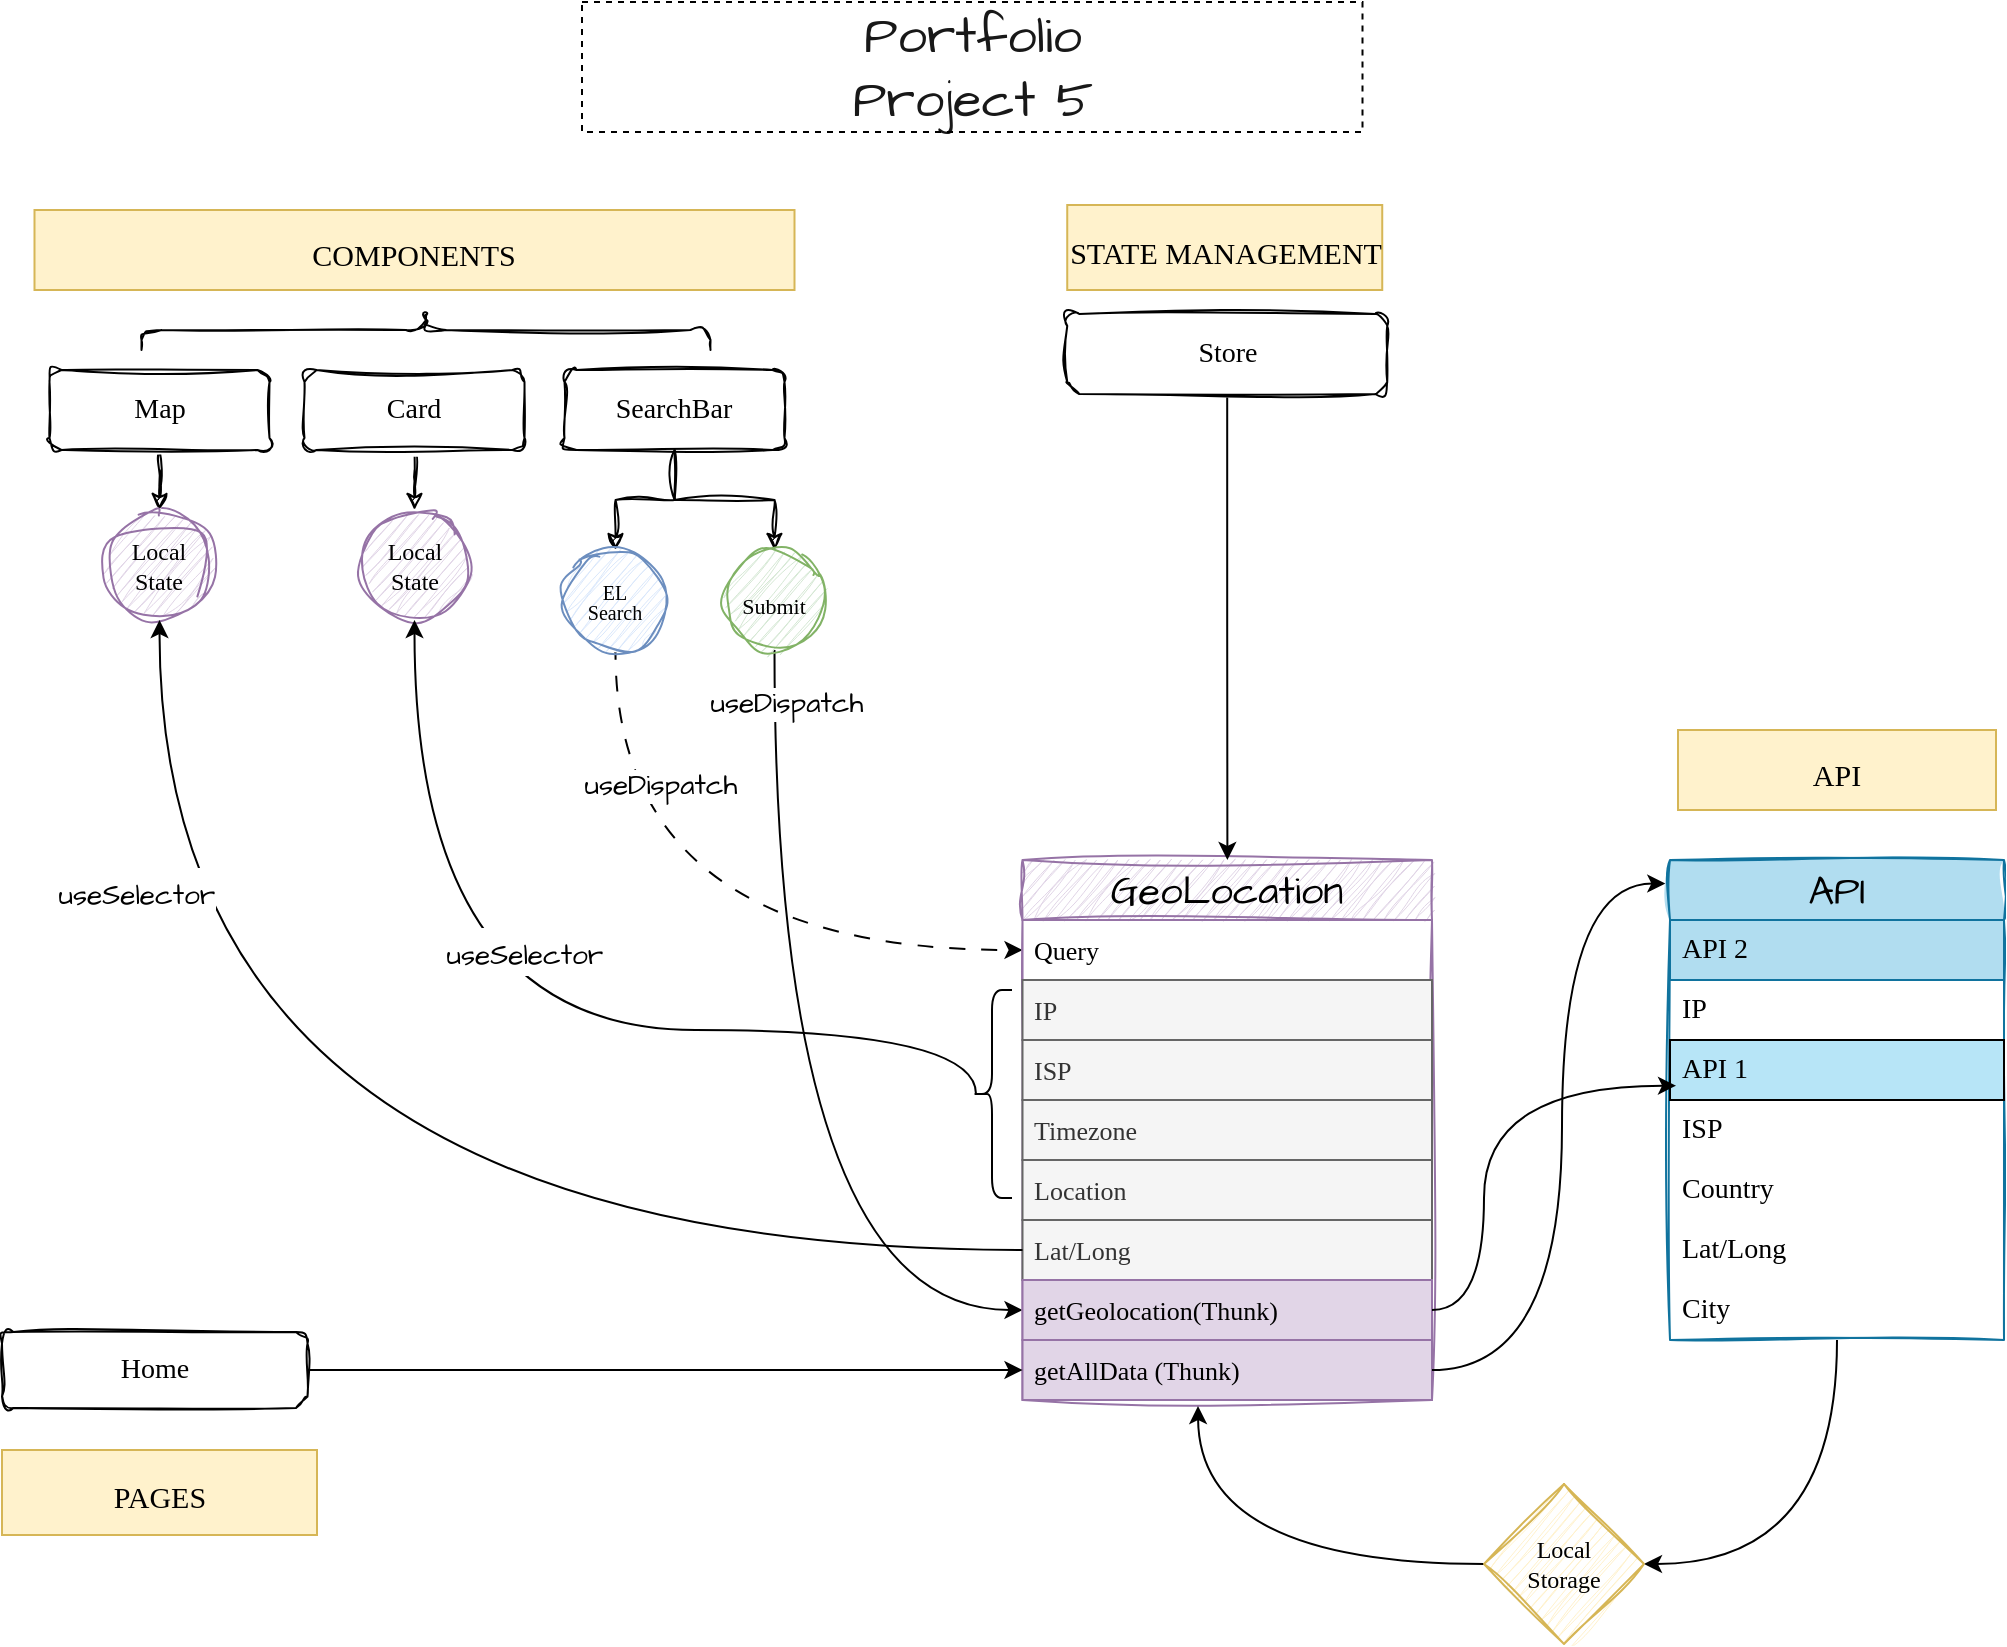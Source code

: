 <mxfile version="22.1.16" type="device" pages="2">
  <diagram id="yPxyJZ8AM_hMuL3Unpa9" name="ARCH">
    <mxGraphModel dx="1678" dy="884" grid="1" gridSize="13" guides="1" tooltips="1" connect="1" arrows="1" fold="1" page="1" pageScale="1" pageWidth="1100" pageHeight="850" background="none" math="0" shadow="0">
      <root>
        <mxCell id="0" />
        <mxCell id="1" parent="0" />
        <mxCell id="0PAZ69WQfDIx3NiE71XX-78" style="edgeStyle=orthogonalEdgeStyle;rounded=0;sketch=1;hachureGap=4;jiggle=2;curveFitting=1;orthogonalLoop=1;jettySize=auto;html=1;entryX=0.5;entryY=0;entryDx=0;entryDy=0;fontFamily=Architects Daughter;fontSource=https%3A%2F%2Ffonts.googleapis.com%2Fcss%3Ffamily%3DArchitects%2BDaughter;fontSize=16;" parent="1" source="0PAZ69WQfDIx3NiE71XX-35" target="0PAZ69WQfDIx3NiE71XX-52" edge="1">
          <mxGeometry relative="1" as="geometry" />
        </mxCell>
        <mxCell id="0PAZ69WQfDIx3NiE71XX-79" style="edgeStyle=orthogonalEdgeStyle;rounded=0;sketch=1;hachureGap=4;jiggle=2;curveFitting=1;orthogonalLoop=1;jettySize=auto;html=1;fontFamily=Architects Daughter;fontSource=https%3A%2F%2Ffonts.googleapis.com%2Fcss%3Ffamily%3DArchitects%2BDaughter;fontSize=16;" parent="1" source="0PAZ69WQfDIx3NiE71XX-35" target="0PAZ69WQfDIx3NiE71XX-53" edge="1">
          <mxGeometry relative="1" as="geometry" />
        </mxCell>
        <mxCell id="0PAZ69WQfDIx3NiE71XX-35" value="&lt;font style=&quot;font-size: 14px;&quot;&gt;SearchBar&lt;/font&gt;" style="rounded=1;whiteSpace=wrap;html=1;sketch=1;hachureGap=4;jiggle=2;curveFitting=1;fontFamily=Lucida Console;fontSize=14;" parent="1" vertex="1">
          <mxGeometry x="346.25" y="197" width="110" height="40" as="geometry" />
        </mxCell>
        <mxCell id="0PAZ69WQfDIx3NiE71XX-51" value="&lt;font style=&quot;font-size: 15px;&quot;&gt;COMPONENTS&lt;/font&gt;" style="text;html=1;strokeColor=#d6b656;fillColor=#fff2cc;align=center;verticalAlign=middle;whiteSpace=wrap;overflow=hidden;fontSize=20;fontFamily=Lucida Console;" parent="1" vertex="1">
          <mxGeometry x="81.25" y="117" width="380" height="40" as="geometry" />
        </mxCell>
        <mxCell id="0PAZ69WQfDIx3NiE71XX-96" style="edgeStyle=orthogonalEdgeStyle;rounded=0;hachureGap=4;orthogonalLoop=1;jettySize=auto;html=1;entryX=0;entryY=0.5;entryDx=0;entryDy=0;fontFamily=Architects Daughter;fontSource=https%3A%2F%2Ffonts.googleapis.com%2Fcss%3Ffamily%3DArchitects%2BDaughter;fontSize=16;flowAnimation=1;dashed=1;dashPattern=8 8;curved=1;" parent="1" source="0PAZ69WQfDIx3NiE71XX-52" target="0PAZ69WQfDIx3NiE71XX-88" edge="1">
          <mxGeometry relative="1" as="geometry" />
        </mxCell>
        <mxCell id="0PAZ69WQfDIx3NiE71XX-52" value="&lt;p style=&quot;line-height: 90%; font-size: 10px;&quot;&gt;&lt;font face=&quot;Lucida Console&quot; style=&quot;font-size: 10px;&quot;&gt;EL&lt;br&gt;Search&lt;/font&gt;&lt;/p&gt;" style="ellipse;whiteSpace=wrap;html=1;aspect=fixed;sketch=1;hachureGap=4;jiggle=2;curveFitting=1;fontFamily=Architects Daughter;fontSource=https%3A%2F%2Ffonts.googleapis.com%2Fcss%3Ffamily%3DArchitects%2BDaughter;fontSize=20;fillColor=#dae8fc;strokeColor=#6c8ebf;" parent="1" vertex="1">
          <mxGeometry x="346.25" y="287" width="51" height="51" as="geometry" />
        </mxCell>
        <mxCell id="0PAZ69WQfDIx3NiE71XX-92" style="edgeStyle=orthogonalEdgeStyle;rounded=0;hachureGap=4;orthogonalLoop=1;jettySize=auto;html=1;entryX=0;entryY=0.5;entryDx=0;entryDy=0;fontFamily=Architects Daughter;fontSource=https%3A%2F%2Ffonts.googleapis.com%2Fcss%3Ffamily%3DArchitects%2BDaughter;fontSize=16;curved=1;flowAnimation=0;" parent="1" source="0PAZ69WQfDIx3NiE71XX-53" target="0PAZ69WQfDIx3NiE71XX-86" edge="1">
          <mxGeometry relative="1" as="geometry" />
        </mxCell>
        <mxCell id="zUYzzt8TD7q-zjXkYqAs-1" value="useDispatch" style="edgeLabel;html=1;align=center;verticalAlign=middle;resizable=0;points=[];fontSize=14;fontFamily=Architects Daughter;rotation=0;" parent="0PAZ69WQfDIx3NiE71XX-92" vertex="1" connectable="0">
          <mxGeometry x="-0.035" y="22" relative="1" as="geometry">
            <mxPoint x="-17" y="-192" as="offset" />
          </mxGeometry>
        </mxCell>
        <mxCell id="0PAZ69WQfDIx3NiE71XX-53" value="&lt;font face=&quot;Lucida Console&quot; style=&quot;font-size: 11px;&quot;&gt;Submit&lt;/font&gt;" style="ellipse;whiteSpace=wrap;html=1;aspect=fixed;sketch=1;hachureGap=4;jiggle=2;curveFitting=1;fontFamily=Architects Daughter;fontSource=https%3A%2F%2Ffonts.googleapis.com%2Fcss%3Ffamily%3DArchitects%2BDaughter;fontSize=20;fillColor=#d5e8d4;strokeColor=#82b366;" parent="1" vertex="1">
          <mxGeometry x="426.25" y="287" width="50" height="50" as="geometry" />
        </mxCell>
        <mxCell id="0PAZ69WQfDIx3NiE71XX-54" value="&lt;font style=&quot;font-size: 15px;&quot;&gt;STATE MANAGEMENT&lt;/font&gt;" style="text;html=1;strokeColor=#d6b656;fillColor=#fff2cc;align=center;verticalAlign=middle;whiteSpace=wrap;overflow=hidden;fontSize=20;fontFamily=Lucida Console;" parent="1" vertex="1">
          <mxGeometry x="597.62" y="114.5" width="157.5" height="42.5" as="geometry" />
        </mxCell>
        <mxCell id="7ju1Grx77kzpw6AMeoo_-9" style="edgeStyle=orthogonalEdgeStyle;rounded=0;sketch=1;hachureGap=4;jiggle=2;curveFitting=1;orthogonalLoop=1;jettySize=auto;html=1;fontFamily=Architects Daughter;fontSource=https%3A%2F%2Ffonts.googleapis.com%2Fcss%3Ffamily%3DArchitects%2BDaughter;fontSize=16;" parent="1" source="0PAZ69WQfDIx3NiE71XX-66" target="0PAZ69WQfDIx3NiE71XX-67" edge="1">
          <mxGeometry relative="1" as="geometry" />
        </mxCell>
        <mxCell id="0PAZ69WQfDIx3NiE71XX-66" value="&lt;font style=&quot;font-size: 14px;&quot;&gt;Card&lt;/font&gt;" style="rounded=1;whiteSpace=wrap;html=1;sketch=1;hachureGap=4;jiggle=2;curveFitting=1;fontFamily=Lucida Console;fontSize=14;" parent="1" vertex="1">
          <mxGeometry x="216.25" y="197" width="110" height="40" as="geometry" />
        </mxCell>
        <mxCell id="0PAZ69WQfDIx3NiE71XX-67" value="&lt;p style=&quot;line-height: 120%;&quot;&gt;&lt;font style=&quot;font-size: 12px;&quot;&gt;Local&lt;br style=&quot;&quot;&gt;State&lt;br style=&quot;font-size: 12px;&quot;&gt;&lt;/font&gt;&lt;/p&gt;" style="ellipse;whiteSpace=wrap;html=1;aspect=fixed;sketch=1;hachureGap=4;jiggle=2;curveFitting=1;fontFamily=Lucida Console;fontSize=12;fillColor=#e1d5e7;strokeColor=#9673a6;" parent="1" vertex="1">
          <mxGeometry x="243.75" y="267" width="55" height="55" as="geometry" />
        </mxCell>
        <mxCell id="0PAZ69WQfDIx3NiE71XX-71" value="&lt;font style=&quot;font-size: 15px;&quot;&gt;API&lt;/font&gt;" style="text;html=1;strokeColor=#d6b656;fillColor=#fff2cc;align=center;verticalAlign=middle;whiteSpace=wrap;overflow=hidden;fontSize=20;fontFamily=Lucida Console;" parent="1" vertex="1">
          <mxGeometry x="903" y="377" width="159" height="40" as="geometry" />
        </mxCell>
        <mxCell id="0PAZ69WQfDIx3NiE71XX-85" value="GeoLocation" style="swimlane;fontStyle=0;childLayout=stackLayout;horizontal=1;startSize=30;horizontalStack=0;resizeParent=1;resizeParentMax=0;resizeLast=0;collapsible=0;marginBottom=0;whiteSpace=wrap;html=1;sketch=1;hachureGap=4;jiggle=2;curveFitting=1;fontFamily=Architects Daughter;fontSource=https%3A%2F%2Ffonts.googleapis.com%2Fcss%3Ffamily%3DArchitects%2BDaughter;fontSize=20;fillColor=#e1d5e7;strokeColor=#9673a6;treeFolding=0;deletable=0;cloneable=1;" parent="1" vertex="1">
          <mxGeometry x="575.25" y="442" width="204.75" height="270" as="geometry">
            <mxRectangle x="689" y="390" width="156" height="39" as="alternateBounds" />
          </mxGeometry>
        </mxCell>
        <mxCell id="0PAZ69WQfDIx3NiE71XX-88" value="Query" style="text;strokeColor=none;fillColor=none;align=left;verticalAlign=middle;spacingLeft=4;spacingRight=4;overflow=hidden;points=[[0,0.5],[1,0.5]];portConstraint=eastwest;rotatable=0;whiteSpace=wrap;html=1;fontSize=13;fontFamily=Lucida Console;" parent="0PAZ69WQfDIx3NiE71XX-85" vertex="1">
          <mxGeometry y="30" width="204.75" height="30" as="geometry" />
        </mxCell>
        <mxCell id="0PAZ69WQfDIx3NiE71XX-87" value="IP" style="text;strokeColor=#666666;fillColor=#f5f5f5;align=left;verticalAlign=middle;spacingLeft=4;spacingRight=4;overflow=hidden;points=[[0,0.5],[1,0.5]];portConstraint=eastwest;rotatable=0;whiteSpace=wrap;html=1;fontSize=13;fontFamily=Lucida Console;fontColor=#333333;" parent="0PAZ69WQfDIx3NiE71XX-85" vertex="1">
          <mxGeometry y="60" width="204.75" height="30" as="geometry" />
        </mxCell>
        <mxCell id="jiT5_RgJSVzoQd3kIDRm-29" value="ISP" style="text;strokeColor=#666666;fillColor=#f5f5f5;align=left;verticalAlign=middle;spacingLeft=4;spacingRight=4;overflow=hidden;points=[[0,0.5],[1,0.5]];portConstraint=eastwest;rotatable=0;whiteSpace=wrap;html=1;fontSize=13;fontFamily=Lucida Console;fontColor=#333333;" parent="0PAZ69WQfDIx3NiE71XX-85" vertex="1">
          <mxGeometry y="90" width="204.75" height="30" as="geometry" />
        </mxCell>
        <mxCell id="jiT5_RgJSVzoQd3kIDRm-12" value="Timezone" style="text;strokeColor=#666666;fillColor=#f5f5f5;align=left;verticalAlign=middle;spacingLeft=4;spacingRight=4;overflow=hidden;points=[[0,0.5],[1,0.5]];portConstraint=eastwest;rotatable=0;whiteSpace=wrap;html=1;fontSize=13;fontFamily=Lucida Console;fontColor=#333333;" parent="0PAZ69WQfDIx3NiE71XX-85" vertex="1">
          <mxGeometry y="120" width="204.75" height="30" as="geometry" />
        </mxCell>
        <mxCell id="jiT5_RgJSVzoQd3kIDRm-41" value="Location" style="text;strokeColor=#666666;fillColor=#f5f5f5;align=left;verticalAlign=middle;spacingLeft=4;spacingRight=4;overflow=hidden;points=[[0,0.5],[1,0.5]];portConstraint=eastwest;rotatable=0;whiteSpace=wrap;html=1;fontSize=13;fontFamily=Lucida Console;fontColor=#333333;" parent="0PAZ69WQfDIx3NiE71XX-85" vertex="1">
          <mxGeometry y="150" width="204.75" height="30" as="geometry" />
        </mxCell>
        <mxCell id="0PAZ69WQfDIx3NiE71XX-89" value="Lat/Long" style="text;strokeColor=#666666;fillColor=#f5f5f5;align=left;verticalAlign=middle;spacingLeft=4;spacingRight=4;overflow=hidden;points=[[0,0.5],[1,0.5]];portConstraint=eastwest;rotatable=0;whiteSpace=wrap;html=1;fontSize=13;fontFamily=Lucida Console;fontColor=#333333;" parent="0PAZ69WQfDIx3NiE71XX-85" vertex="1">
          <mxGeometry y="180" width="204.75" height="30" as="geometry" />
        </mxCell>
        <mxCell id="0PAZ69WQfDIx3NiE71XX-86" value="getGeolocation(Thunk)" style="text;strokeColor=#9673a6;fillColor=#e1d5e7;align=left;verticalAlign=middle;spacingLeft=4;spacingRight=4;overflow=hidden;points=[[0,0.5],[1,0.5]];portConstraint=eastwest;rotatable=0;whiteSpace=wrap;html=1;fontSize=13;fontFamily=Lucida Console;" parent="0PAZ69WQfDIx3NiE71XX-85" vertex="1">
          <mxGeometry y="210" width="204.75" height="30" as="geometry" />
        </mxCell>
        <mxCell id="jiT5_RgJSVzoQd3kIDRm-7" value="getAllData (Thunk)" style="text;strokeColor=#9673a6;fillColor=#e1d5e7;align=left;verticalAlign=middle;spacingLeft=4;spacingRight=4;overflow=hidden;points=[[0,0.5],[1,0.5]];portConstraint=eastwest;rotatable=0;whiteSpace=wrap;html=1;fontSize=13;fontFamily=Lucida Console;" parent="0PAZ69WQfDIx3NiE71XX-85" vertex="1">
          <mxGeometry y="240" width="204.75" height="30" as="geometry" />
        </mxCell>
        <mxCell id="B5KrUoMn8f5AYFNJRN8V-8" style="edgeStyle=orthogonalEdgeStyle;rounded=0;hachureGap=4;orthogonalLoop=1;jettySize=auto;html=1;entryX=1;entryY=0.5;entryDx=0;entryDy=0;fontFamily=Architects Daughter;fontSource=https%3A%2F%2Ffonts.googleapis.com%2Fcss%3Ffamily%3DArchitects%2BDaughter;fontSize=16;curved=1;" edge="1" parent="1" source="0PAZ69WQfDIx3NiE71XX-101" target="jiT5_RgJSVzoQd3kIDRm-14">
          <mxGeometry relative="1" as="geometry">
            <Array as="points">
              <mxPoint x="982" y="794" />
            </Array>
          </mxGeometry>
        </mxCell>
        <mxCell id="0PAZ69WQfDIx3NiE71XX-101" value="API" style="swimlane;fontStyle=0;childLayout=stackLayout;horizontal=1;startSize=30;horizontalStack=0;resizeParent=1;resizeParentMax=0;resizeLast=0;collapsible=1;marginBottom=0;whiteSpace=wrap;html=1;sketch=1;hachureGap=4;jiggle=2;curveFitting=1;fontFamily=Architects Daughter;fontSource=https%3A%2F%2Ffonts.googleapis.com%2Fcss%3Ffamily%3DArchitects%2BDaughter;fontSize=20;fillColor=#b1ddf0;strokeColor=#10739e;fillStyle=solid;" parent="1" vertex="1">
          <mxGeometry x="899" y="442" width="167" height="240" as="geometry" />
        </mxCell>
        <mxCell id="jiT5_RgJSVzoQd3kIDRm-27" value="API 2" style="text;strokeColor=#10739e;fillColor=#b1ddf0;align=left;verticalAlign=middle;spacingLeft=4;spacingRight=4;overflow=hidden;points=[[0,0.5],[1,0.5]];portConstraint=eastwest;rotatable=0;whiteSpace=wrap;html=1;fontSize=14;fontFamily=Lucida Console;" parent="0PAZ69WQfDIx3NiE71XX-101" vertex="1">
          <mxGeometry y="30" width="167" height="30" as="geometry" />
        </mxCell>
        <mxCell id="jiT5_RgJSVzoQd3kIDRm-31" value="IP" style="text;strokeColor=none;fillColor=none;align=left;verticalAlign=middle;spacingLeft=4;spacingRight=4;overflow=hidden;points=[[0,0.5],[1,0.5]];portConstraint=eastwest;rotatable=0;whiteSpace=wrap;html=1;fontSize=14;fontFamily=Lucida Console;" parent="0PAZ69WQfDIx3NiE71XX-101" vertex="1">
          <mxGeometry y="60" width="167" height="30" as="geometry" />
        </mxCell>
        <mxCell id="0PAZ69WQfDIx3NiE71XX-102" value="API 1" style="text;strokeColor=default;fillColor=#B7E5F7;align=left;verticalAlign=middle;spacingLeft=4;spacingRight=4;overflow=hidden;points=[[0,0.5],[1,0.5]];portConstraint=eastwest;rotatable=0;whiteSpace=wrap;html=1;fontSize=14;fontFamily=Lucida Console;fillStyle=solid;" parent="0PAZ69WQfDIx3NiE71XX-101" vertex="1">
          <mxGeometry y="90" width="167" height="30" as="geometry" />
        </mxCell>
        <mxCell id="jiT5_RgJSVzoQd3kIDRm-30" value="ISP" style="text;strokeColor=none;fillColor=none;align=left;verticalAlign=middle;spacingLeft=4;spacingRight=4;overflow=hidden;points=[[0,0.5],[1,0.5]];portConstraint=eastwest;rotatable=0;whiteSpace=wrap;html=1;fontSize=14;fontFamily=Lucida Console;" parent="0PAZ69WQfDIx3NiE71XX-101" vertex="1">
          <mxGeometry y="120" width="167" height="30" as="geometry" />
        </mxCell>
        <mxCell id="0PAZ69WQfDIx3NiE71XX-103" value="Country" style="text;strokeColor=none;fillColor=none;align=left;verticalAlign=middle;spacingLeft=4;spacingRight=4;overflow=hidden;points=[[0,0.5],[1,0.5]];portConstraint=eastwest;rotatable=0;whiteSpace=wrap;html=1;fontSize=14;fontFamily=Lucida Console;" parent="0PAZ69WQfDIx3NiE71XX-101" vertex="1">
          <mxGeometry y="150" width="167" height="30" as="geometry" />
        </mxCell>
        <mxCell id="0PAZ69WQfDIx3NiE71XX-104" value="Lat/Long" style="text;strokeColor=none;fillColor=none;align=left;verticalAlign=middle;spacingLeft=4;spacingRight=4;overflow=hidden;points=[[0,0.5],[1,0.5]];portConstraint=eastwest;rotatable=0;whiteSpace=wrap;html=1;fontSize=14;fontFamily=Lucida Console;" parent="0PAZ69WQfDIx3NiE71XX-101" vertex="1">
          <mxGeometry y="180" width="167" height="30" as="geometry" />
        </mxCell>
        <mxCell id="0PAZ69WQfDIx3NiE71XX-105" value="City" style="text;strokeColor=none;fillColor=none;align=left;verticalAlign=middle;spacingLeft=4;spacingRight=4;overflow=hidden;points=[[0,0.5],[1,0.5]];portConstraint=eastwest;rotatable=0;whiteSpace=wrap;html=1;fontSize=14;fontFamily=Lucida Console;" parent="0PAZ69WQfDIx3NiE71XX-101" vertex="1">
          <mxGeometry y="210" width="167" height="30" as="geometry" />
        </mxCell>
        <mxCell id="0PAZ69WQfDIx3NiE71XX-123" value="Portfolio&lt;br style=&quot;font-size: 26px;&quot;&gt;Project 5&lt;br style=&quot;font-size: 26px;&quot;&gt;" style="text;strokeColor=default;fillColor=default;html=1;fontSize=26;fontStyle=0;verticalAlign=middle;align=center;fontFamily=Architects Daughter;labelBorderColor=none;textOpacity=90;spacingTop=1;rounded=0;glass=0;shadow=0;imageAspect=1;absoluteArcSize=0;direction=east;dashed=1;fontSource=https%3A%2F%2Ffonts.googleapis.com%2Fcss%3Ffamily%3DArchitects%2BDaughter;" parent="1" vertex="1">
          <mxGeometry x="355" y="13" width="390.25" height="65" as="geometry" />
        </mxCell>
        <mxCell id="7ju1Grx77kzpw6AMeoo_-4" style="edgeStyle=orthogonalEdgeStyle;rounded=0;hachureGap=4;orthogonalLoop=1;jettySize=auto;html=1;fontFamily=Architects Daughter;fontSource=https%3A%2F%2Ffonts.googleapis.com%2Fcss%3Ffamily%3DArchitects%2BDaughter;fontSize=16;strokeColor=default;" parent="1" source="7ju1Grx77kzpw6AMeoo_-3" target="0PAZ69WQfDIx3NiE71XX-85" edge="1">
          <mxGeometry relative="1" as="geometry" />
        </mxCell>
        <mxCell id="7ju1Grx77kzpw6AMeoo_-3" value="Store" style="rounded=1;whiteSpace=wrap;html=1;sketch=1;hachureGap=4;jiggle=2;curveFitting=1;fontFamily=Lucida Console;fontSize=14;" parent="1" vertex="1">
          <mxGeometry x="597.62" y="169" width="160" height="40" as="geometry" />
        </mxCell>
        <mxCell id="7ju1Grx77kzpw6AMeoo_-10" style="edgeStyle=orthogonalEdgeStyle;rounded=0;sketch=1;hachureGap=4;jiggle=2;curveFitting=1;orthogonalLoop=1;jettySize=auto;html=1;exitX=0.5;exitY=1;exitDx=0;exitDy=0;fontFamily=Architects Daughter;fontSource=https%3A%2F%2Ffonts.googleapis.com%2Fcss%3Ffamily%3DArchitects%2BDaughter;fontSize=16;" parent="1" source="7ju1Grx77kzpw6AMeoo_-7" target="7ju1Grx77kzpw6AMeoo_-8" edge="1">
          <mxGeometry relative="1" as="geometry" />
        </mxCell>
        <mxCell id="7ju1Grx77kzpw6AMeoo_-7" value="&lt;font style=&quot;font-size: 14px;&quot;&gt;Map&lt;/font&gt;" style="rounded=1;whiteSpace=wrap;html=1;sketch=1;hachureGap=4;jiggle=2;curveFitting=1;fontFamily=Lucida Console;fontSize=14;" parent="1" vertex="1">
          <mxGeometry x="88.75" y="197" width="110" height="40" as="geometry" />
        </mxCell>
        <mxCell id="7ju1Grx77kzpw6AMeoo_-8" value="&lt;p style=&quot;line-height: 120%;&quot;&gt;&lt;font style=&quot;font-size: 12px;&quot;&gt;Local&lt;br style=&quot;&quot;&gt;State&lt;br style=&quot;font-size: 12px;&quot;&gt;&lt;/font&gt;&lt;/p&gt;" style="ellipse;whiteSpace=wrap;html=1;aspect=fixed;sketch=1;hachureGap=4;jiggle=2;curveFitting=1;fontFamily=Lucida Console;fontSize=12;fillColor=#e1d5e7;strokeColor=#9673a6;" parent="1" vertex="1">
          <mxGeometry x="116.25" y="267" width="55" height="55" as="geometry" />
        </mxCell>
        <mxCell id="7ju1Grx77kzpw6AMeoo_-11" style="edgeStyle=orthogonalEdgeStyle;rounded=0;hachureGap=4;orthogonalLoop=1;jettySize=auto;html=1;entryX=0.5;entryY=1;entryDx=0;entryDy=0;fontFamily=Architects Daughter;fontSource=https%3A%2F%2Ffonts.googleapis.com%2Fcss%3Ffamily%3DArchitects%2BDaughter;fontSize=16;curved=1;" parent="1" source="0PAZ69WQfDIx3NiE71XX-89" target="7ju1Grx77kzpw6AMeoo_-8" edge="1">
          <mxGeometry relative="1" as="geometry" />
        </mxCell>
        <mxCell id="7ju1Grx77kzpw6AMeoo_-12" value="&lt;font style=&quot;font-size: 14px;&quot;&gt;useSelector&lt;/font&gt;" style="edgeLabel;html=1;align=center;verticalAlign=middle;resizable=0;points=[];fontSize=20;fontFamily=Architects Daughter;fontStyle=0" parent="7ju1Grx77kzpw6AMeoo_-11" vertex="1" connectable="0">
          <mxGeometry x="-0.061" y="-33" relative="1" as="geometry">
            <mxPoint x="-93" y="-147" as="offset" />
          </mxGeometry>
        </mxCell>
        <mxCell id="jiT5_RgJSVzoQd3kIDRm-16" style="edgeStyle=orthogonalEdgeStyle;rounded=0;hachureGap=4;orthogonalLoop=1;jettySize=auto;html=1;entryX=0;entryY=0.5;entryDx=0;entryDy=0;fontFamily=Architects Daughter;fontSource=https%3A%2F%2Ffonts.googleapis.com%2Fcss%3Ffamily%3DArchitects%2BDaughter;fontSize=16;curved=1;" parent="1" source="jiT5_RgJSVzoQd3kIDRm-1" target="jiT5_RgJSVzoQd3kIDRm-7" edge="1">
          <mxGeometry relative="1" as="geometry" />
        </mxCell>
        <mxCell id="jiT5_RgJSVzoQd3kIDRm-1" value="&lt;font style=&quot;font-size: 14px;&quot;&gt;Home&lt;/font&gt;" style="rounded=1;whiteSpace=wrap;html=1;sketch=1;hachureGap=4;jiggle=2;curveFitting=1;fontFamily=Lucida Console;fontSize=14;" parent="1" vertex="1">
          <mxGeometry x="65" y="678" width="152.75" height="38" as="geometry" />
        </mxCell>
        <mxCell id="jiT5_RgJSVzoQd3kIDRm-3" value="&lt;font style=&quot;font-size: 15px;&quot;&gt;PAGES&lt;/font&gt;" style="text;html=1;strokeColor=#d6b656;fillColor=#fff2cc;align=center;verticalAlign=middle;whiteSpace=wrap;overflow=hidden;fontSize=20;fontFamily=Lucida Console;" parent="1" vertex="1">
          <mxGeometry x="65" y="737" width="157.5" height="42.5" as="geometry" />
        </mxCell>
        <mxCell id="jiT5_RgJSVzoQd3kIDRm-11" value="" style="shape=curlyBracket;whiteSpace=wrap;html=1;rounded=1;flipH=1;labelPosition=right;verticalLabelPosition=middle;align=left;verticalAlign=middle;sketch=1;hachureGap=4;jiggle=2;curveFitting=1;fontFamily=Architects Daughter;fontSource=https%3A%2F%2Ffonts.googleapis.com%2Fcss%3Ffamily%3DArchitects%2BDaughter;fontSize=20;rotation=-90;" parent="1" vertex="1">
          <mxGeometry x="267" y="34.75" width="20" height="284.5" as="geometry" />
        </mxCell>
        <mxCell id="B5KrUoMn8f5AYFNJRN8V-9" style="edgeStyle=orthogonalEdgeStyle;rounded=0;hachureGap=4;orthogonalLoop=1;jettySize=auto;html=1;fontFamily=Architects Daughter;fontSource=https%3A%2F%2Ffonts.googleapis.com%2Fcss%3Ffamily%3DArchitects%2BDaughter;fontSize=16;curved=1;" edge="1" parent="1" source="jiT5_RgJSVzoQd3kIDRm-14">
          <mxGeometry relative="1" as="geometry">
            <mxPoint x="663" y="715.0" as="targetPoint" />
          </mxGeometry>
        </mxCell>
        <mxCell id="jiT5_RgJSVzoQd3kIDRm-14" value="Local&lt;br&gt;Storage" style="rhombus;whiteSpace=wrap;html=1;fontFamily=Lucida Console;fillColor=#fff2cc;strokeColor=#d6b656;sketch=1;hachureGap=4;jiggle=2;curveFitting=1;" parent="1" vertex="1">
          <mxGeometry x="806" y="754" width="80" height="80" as="geometry" />
        </mxCell>
        <mxCell id="jiT5_RgJSVzoQd3kIDRm-18" value="useDispatch" style="edgeLabel;html=1;align=center;verticalAlign=middle;resizable=0;points=[];fontSize=14;fontFamily=Architects Daughter;rotation=0;" parent="1" vertex="1" connectable="0">
          <mxGeometry x="326.247" y="377" as="geometry">
            <mxPoint x="68" y="28" as="offset" />
          </mxGeometry>
        </mxCell>
        <mxCell id="jiT5_RgJSVzoQd3kIDRm-46" value="" style="shape=curlyBracket;whiteSpace=wrap;html=1;rounded=1;labelPosition=left;verticalLabelPosition=middle;align=right;verticalAlign=middle;hachureGap=4;fontFamily=Architects Daughter;fontSource=https%3A%2F%2Ffonts.googleapis.com%2Fcss%3Ffamily%3DArchitects%2BDaughter;fontSize=20;" parent="1" vertex="1">
          <mxGeometry x="550" y="507" width="20" height="104" as="geometry" />
        </mxCell>
        <mxCell id="jiT5_RgJSVzoQd3kIDRm-47" style="edgeStyle=orthogonalEdgeStyle;rounded=0;hachureGap=4;orthogonalLoop=1;jettySize=auto;html=1;entryX=0.1;entryY=0.5;entryDx=0;entryDy=0;entryPerimeter=0;fontFamily=Architects Daughter;fontSource=https%3A%2F%2Ffonts.googleapis.com%2Fcss%3Ffamily%3DArchitects%2BDaughter;fontSize=16;curved=1;startArrow=classic;startFill=1;endArrow=none;endFill=0;" parent="1" source="0PAZ69WQfDIx3NiE71XX-67" target="jiT5_RgJSVzoQd3kIDRm-46" edge="1">
          <mxGeometry relative="1" as="geometry">
            <Array as="points">
              <mxPoint x="271" y="527" />
            </Array>
          </mxGeometry>
        </mxCell>
        <mxCell id="jiT5_RgJSVzoQd3kIDRm-48" value="&lt;font style=&quot;font-size: 14px;&quot;&gt;useSelector&lt;/font&gt;" style="edgeLabel;html=1;align=center;verticalAlign=middle;resizable=0;points=[];fontSize=20;fontFamily=Architects Daughter;" parent="jiT5_RgJSVzoQd3kIDRm-47" vertex="1" connectable="0">
          <mxGeometry x="0.174" y="39" relative="1" as="geometry">
            <mxPoint x="-45" y="-1" as="offset" />
          </mxGeometry>
        </mxCell>
        <mxCell id="B5KrUoMn8f5AYFNJRN8V-4" style="edgeStyle=orthogonalEdgeStyle;rounded=0;hachureGap=4;orthogonalLoop=1;jettySize=auto;html=1;entryX=-0.014;entryY=0.049;entryDx=0;entryDy=0;entryPerimeter=0;fontFamily=Architects Daughter;fontSource=https%3A%2F%2Ffonts.googleapis.com%2Fcss%3Ffamily%3DArchitects%2BDaughter;fontSize=16;curved=1;" edge="1" parent="1" source="jiT5_RgJSVzoQd3kIDRm-7" target="0PAZ69WQfDIx3NiE71XX-101">
          <mxGeometry relative="1" as="geometry">
            <Array as="points">
              <mxPoint x="845" y="697" />
              <mxPoint x="845" y="454" />
            </Array>
          </mxGeometry>
        </mxCell>
        <mxCell id="B5KrUoMn8f5AYFNJRN8V-5" style="edgeStyle=orthogonalEdgeStyle;rounded=0;hachureGap=4;orthogonalLoop=1;jettySize=auto;html=1;entryX=0.018;entryY=0.761;entryDx=0;entryDy=0;entryPerimeter=0;fontFamily=Architects Daughter;fontSource=https%3A%2F%2Ffonts.googleapis.com%2Fcss%3Ffamily%3DArchitects%2BDaughter;fontSize=16;curved=1;" edge="1" parent="1" source="0PAZ69WQfDIx3NiE71XX-86" target="0PAZ69WQfDIx3NiE71XX-102">
          <mxGeometry relative="1" as="geometry">
            <Array as="points">
              <mxPoint x="806" y="667" />
              <mxPoint x="806" y="555" />
            </Array>
          </mxGeometry>
        </mxCell>
      </root>
    </mxGraphModel>
  </diagram>
  <diagram id="Z9HIsEeMo0-sL65cdbxl" name="STEPS">
    <mxGraphModel dx="1426" dy="751" grid="1" gridSize="10" guides="1" tooltips="1" connect="1" arrows="1" fold="1" page="1" pageScale="1" pageWidth="850" pageHeight="1100" math="0" shadow="0">
      <root>
        <mxCell id="0" />
        <mxCell id="1" parent="0" />
        <mxCell id="a2oZkhTZi72h_vZ4XKpd-3" value="" style="edgeStyle=orthogonalEdgeStyle;rounded=0;sketch=1;hachureGap=4;jiggle=2;curveFitting=1;orthogonalLoop=1;jettySize=auto;html=1;fontFamily=Architects Daughter;fontSource=https%3A%2F%2Ffonts.googleapis.com%2Fcss%3Ffamily%3DArchitects%2BDaughter;fontSize=16;" parent="1" source="a2oZkhTZi72h_vZ4XKpd-1" target="a2oZkhTZi72h_vZ4XKpd-2" edge="1">
          <mxGeometry relative="1" as="geometry" />
        </mxCell>
        <mxCell id="a2oZkhTZi72h_vZ4XKpd-1" value="Static Interface" style="rounded=1;whiteSpace=wrap;html=1;sketch=1;hachureGap=4;jiggle=2;curveFitting=1;fontFamily=Lucida Console;fontSize=14;" parent="1" vertex="1">
          <mxGeometry x="172.5" y="120" width="110" height="40" as="geometry" />
        </mxCell>
        <mxCell id="a2oZkhTZi72h_vZ4XKpd-5" value="" style="edgeStyle=orthogonalEdgeStyle;rounded=0;sketch=1;hachureGap=4;jiggle=2;curveFitting=1;orthogonalLoop=1;jettySize=auto;html=1;fontFamily=Architects Daughter;fontSource=https%3A%2F%2Ffonts.googleapis.com%2Fcss%3Ffamily%3DArchitects%2BDaughter;fontSize=16;" parent="1" source="a2oZkhTZi72h_vZ4XKpd-2" target="a2oZkhTZi72h_vZ4XKpd-4" edge="1">
          <mxGeometry relative="1" as="geometry" />
        </mxCell>
        <mxCell id="a2oZkhTZi72h_vZ4XKpd-2" value="HTML and CSS" style="whiteSpace=wrap;html=1;fontSize=14;fontFamily=Lucida Console;rounded=1;sketch=1;hachureGap=4;jiggle=2;curveFitting=1;" parent="1" vertex="1">
          <mxGeometry x="165" y="200" width="125" height="40" as="geometry" />
        </mxCell>
        <mxCell id="a2oZkhTZi72h_vZ4XKpd-4" value="State&lt;br&gt;Management" style="whiteSpace=wrap;html=1;fontSize=14;fontFamily=Lucida Console;rounded=1;sketch=1;hachureGap=4;jiggle=2;curveFitting=1;" parent="1" vertex="1">
          <mxGeometry x="167.5" y="320" width="120" height="60" as="geometry" />
        </mxCell>
        <mxCell id="2l72cXGVt6e6NzwUXkGn-4" value="" style="edgeStyle=orthogonalEdgeStyle;sketch=1;hachureGap=4;jiggle=2;curveFitting=1;orthogonalLoop=1;jettySize=auto;html=1;fontFamily=Architects Daughter;fontSource=https%3A%2F%2Ffonts.googleapis.com%2Fcss%3Ffamily%3DArchitects%2BDaughter;fontSize=16;" parent="1" source="2l72cXGVt6e6NzwUXkGn-1" target="2l72cXGVt6e6NzwUXkGn-3" edge="1">
          <mxGeometry relative="1" as="geometry" />
        </mxCell>
        <mxCell id="2l72cXGVt6e6NzwUXkGn-1" value="Modal" style="whiteSpace=wrap;html=1;fontSize=14;fontFamily=Lucida Console;rounded=1;sketch=1;hachureGap=4;jiggle=2;curveFitting=1;" parent="1" vertex="1">
          <mxGeometry x="470" y="300" width="120" height="60" as="geometry" />
        </mxCell>
        <mxCell id="2l72cXGVt6e6NzwUXkGn-5" style="edgeStyle=orthogonalEdgeStyle;sketch=1;hachureGap=4;jiggle=2;curveFitting=1;orthogonalLoop=1;jettySize=auto;html=1;fontFamily=Architects Daughter;fontSource=https%3A%2F%2Ffonts.googleapis.com%2Fcss%3Ffamily%3DArchitects%2BDaughter;fontSize=16;" parent="1" source="2l72cXGVt6e6NzwUXkGn-3" target="2l72cXGVt6e6NzwUXkGn-6" edge="1">
          <mxGeometry relative="1" as="geometry">
            <mxPoint x="650" y="460" as="targetPoint" />
          </mxGeometry>
        </mxCell>
        <mxCell id="2l72cXGVt6e6NzwUXkGn-3" value="" style="rhombus;whiteSpace=wrap;html=1;fontSize=14;fontFamily=Lucida Console;rounded=1;sketch=1;hachureGap=4;jiggle=2;curveFitting=1;fillColor=#fff2cc;strokeColor=#d6b656;" parent="1" vertex="1">
          <mxGeometry x="490" y="420" width="80" height="80" as="geometry" />
        </mxCell>
        <mxCell id="2l72cXGVt6e6NzwUXkGn-6" value="cannot be&amp;nbsp;&lt;br&gt;empty" style="whiteSpace=wrap;html=1;fontSize=14;fontFamily=Lucida Console;rounded=1;sketch=1;hachureGap=4;jiggle=2;curveFitting=1;" parent="1" vertex="1">
          <mxGeometry x="470" y="540" width="120" height="60" as="geometry" />
        </mxCell>
      </root>
    </mxGraphModel>
  </diagram>
</mxfile>
